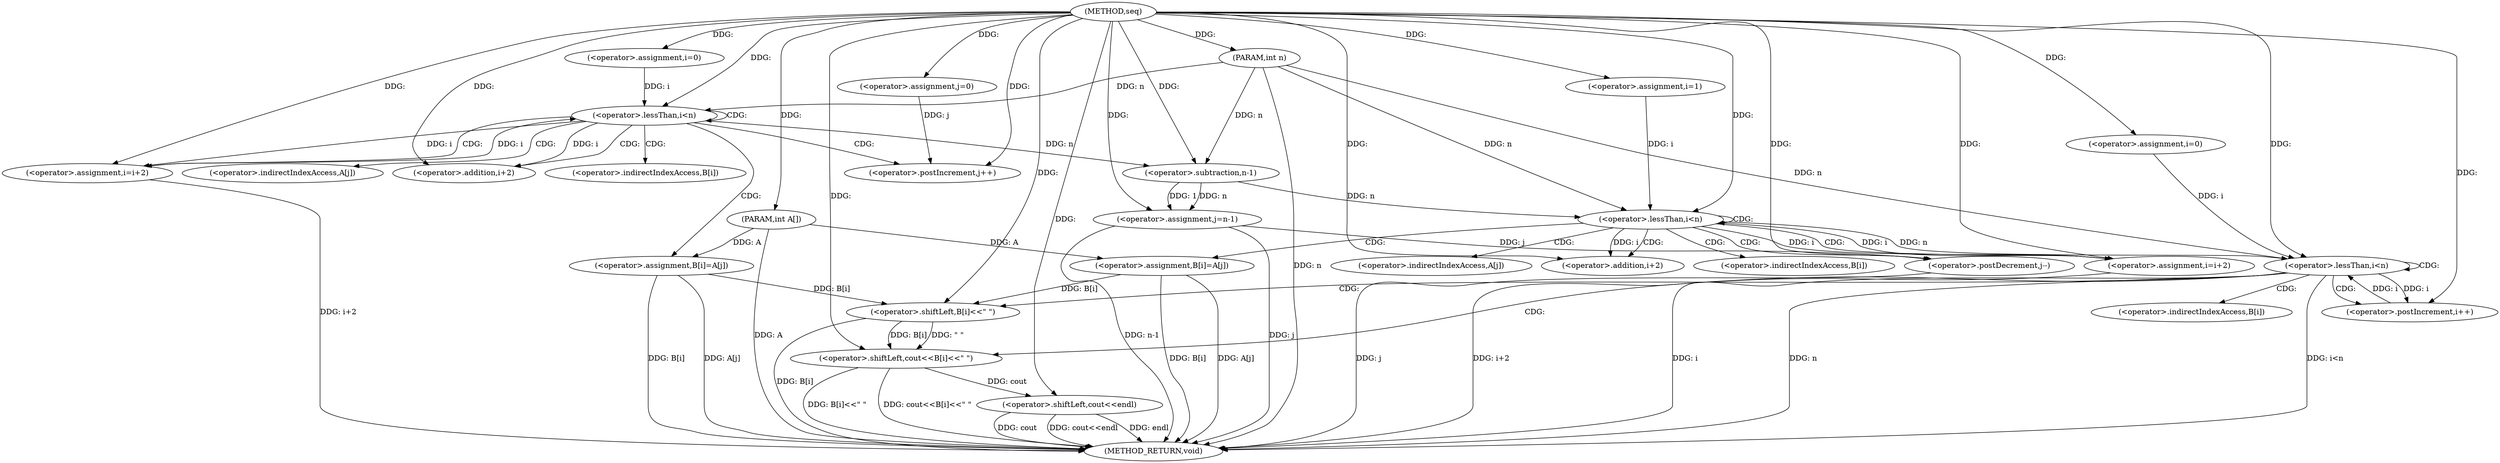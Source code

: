 digraph "seq" {  
"1000101" [label = "(METHOD,seq)" ]
"1000180" [label = "(METHOD_RETURN,void)" ]
"1000102" [label = "(PARAM,int A[])" ]
"1000103" [label = "(PARAM,int n)" ]
"1000107" [label = "(<operator>.assignment,j=0)" ]
"1000133" [label = "(<operator>.assignment,j=n-1)" ]
"1000177" [label = "(<operator>.shiftLeft,cout<<endl)" ]
"1000112" [label = "(<operator>.assignment,i=0)" ]
"1000115" [label = "(<operator>.lessThan,i<n)" ]
"1000118" [label = "(<operator>.assignment,i=i+2)" ]
"1000139" [label = "(<operator>.assignment,i=1)" ]
"1000142" [label = "(<operator>.lessThan,i<n)" ]
"1000145" [label = "(<operator>.assignment,i=i+2)" ]
"1000161" [label = "(<operator>.assignment,i=0)" ]
"1000164" [label = "(<operator>.lessThan,i<n)" ]
"1000167" [label = "(<operator>.postIncrement,i++)" ]
"1000124" [label = "(<operator>.assignment,B[i]=A[j])" ]
"1000131" [label = "(<operator>.postIncrement,j++)" ]
"1000135" [label = "(<operator>.subtraction,n-1)" ]
"1000151" [label = "(<operator>.assignment,B[i]=A[j])" ]
"1000158" [label = "(<operator>.postDecrement,j--)" ]
"1000170" [label = "(<operator>.shiftLeft,cout<<B[i]<<\" \")" ]
"1000120" [label = "(<operator>.addition,i+2)" ]
"1000147" [label = "(<operator>.addition,i+2)" ]
"1000172" [label = "(<operator>.shiftLeft,B[i]<<\" \")" ]
"1000125" [label = "(<operator>.indirectIndexAccess,B[i])" ]
"1000128" [label = "(<operator>.indirectIndexAccess,A[j])" ]
"1000152" [label = "(<operator>.indirectIndexAccess,B[i])" ]
"1000155" [label = "(<operator>.indirectIndexAccess,A[j])" ]
"1000173" [label = "(<operator>.indirectIndexAccess,B[i])" ]
  "1000102" -> "1000180"  [ label = "DDG: A"] 
  "1000103" -> "1000180"  [ label = "DDG: n"] 
  "1000133" -> "1000180"  [ label = "DDG: j"] 
  "1000133" -> "1000180"  [ label = "DDG: n-1"] 
  "1000164" -> "1000180"  [ label = "DDG: i"] 
  "1000164" -> "1000180"  [ label = "DDG: n"] 
  "1000164" -> "1000180"  [ label = "DDG: i<n"] 
  "1000177" -> "1000180"  [ label = "DDG: cout"] 
  "1000177" -> "1000180"  [ label = "DDG: cout<<endl"] 
  "1000172" -> "1000180"  [ label = "DDG: B[i]"] 
  "1000170" -> "1000180"  [ label = "DDG: B[i]<<\" \""] 
  "1000170" -> "1000180"  [ label = "DDG: cout<<B[i]<<\" \""] 
  "1000151" -> "1000180"  [ label = "DDG: B[i]"] 
  "1000151" -> "1000180"  [ label = "DDG: A[j]"] 
  "1000158" -> "1000180"  [ label = "DDG: j"] 
  "1000145" -> "1000180"  [ label = "DDG: i+2"] 
  "1000124" -> "1000180"  [ label = "DDG: B[i]"] 
  "1000124" -> "1000180"  [ label = "DDG: A[j]"] 
  "1000118" -> "1000180"  [ label = "DDG: i+2"] 
  "1000177" -> "1000180"  [ label = "DDG: endl"] 
  "1000101" -> "1000102"  [ label = "DDG: "] 
  "1000101" -> "1000103"  [ label = "DDG: "] 
  "1000101" -> "1000107"  [ label = "DDG: "] 
  "1000135" -> "1000133"  [ label = "DDG: 1"] 
  "1000135" -> "1000133"  [ label = "DDG: n"] 
  "1000101" -> "1000112"  [ label = "DDG: "] 
  "1000115" -> "1000118"  [ label = "DDG: i"] 
  "1000101" -> "1000118"  [ label = "DDG: "] 
  "1000101" -> "1000133"  [ label = "DDG: "] 
  "1000101" -> "1000139"  [ label = "DDG: "] 
  "1000142" -> "1000145"  [ label = "DDG: i"] 
  "1000101" -> "1000145"  [ label = "DDG: "] 
  "1000101" -> "1000161"  [ label = "DDG: "] 
  "1000170" -> "1000177"  [ label = "DDG: cout"] 
  "1000101" -> "1000177"  [ label = "DDG: "] 
  "1000112" -> "1000115"  [ label = "DDG: i"] 
  "1000118" -> "1000115"  [ label = "DDG: i"] 
  "1000101" -> "1000115"  [ label = "DDG: "] 
  "1000103" -> "1000115"  [ label = "DDG: n"] 
  "1000102" -> "1000124"  [ label = "DDG: A"] 
  "1000115" -> "1000135"  [ label = "DDG: n"] 
  "1000103" -> "1000135"  [ label = "DDG: n"] 
  "1000101" -> "1000135"  [ label = "DDG: "] 
  "1000139" -> "1000142"  [ label = "DDG: i"] 
  "1000145" -> "1000142"  [ label = "DDG: i"] 
  "1000101" -> "1000142"  [ label = "DDG: "] 
  "1000135" -> "1000142"  [ label = "DDG: n"] 
  "1000103" -> "1000142"  [ label = "DDG: n"] 
  "1000102" -> "1000151"  [ label = "DDG: A"] 
  "1000161" -> "1000164"  [ label = "DDG: i"] 
  "1000167" -> "1000164"  [ label = "DDG: i"] 
  "1000101" -> "1000164"  [ label = "DDG: "] 
  "1000142" -> "1000164"  [ label = "DDG: n"] 
  "1000103" -> "1000164"  [ label = "DDG: n"] 
  "1000164" -> "1000167"  [ label = "DDG: i"] 
  "1000101" -> "1000167"  [ label = "DDG: "] 
  "1000115" -> "1000120"  [ label = "DDG: i"] 
  "1000101" -> "1000120"  [ label = "DDG: "] 
  "1000107" -> "1000131"  [ label = "DDG: j"] 
  "1000101" -> "1000131"  [ label = "DDG: "] 
  "1000142" -> "1000147"  [ label = "DDG: i"] 
  "1000101" -> "1000147"  [ label = "DDG: "] 
  "1000133" -> "1000158"  [ label = "DDG: j"] 
  "1000101" -> "1000158"  [ label = "DDG: "] 
  "1000101" -> "1000170"  [ label = "DDG: "] 
  "1000172" -> "1000170"  [ label = "DDG: B[i]"] 
  "1000172" -> "1000170"  [ label = "DDG: \" \""] 
  "1000151" -> "1000172"  [ label = "DDG: B[i]"] 
  "1000124" -> "1000172"  [ label = "DDG: B[i]"] 
  "1000101" -> "1000172"  [ label = "DDG: "] 
  "1000115" -> "1000125"  [ label = "CDG: "] 
  "1000115" -> "1000131"  [ label = "CDG: "] 
  "1000115" -> "1000120"  [ label = "CDG: "] 
  "1000115" -> "1000128"  [ label = "CDG: "] 
  "1000115" -> "1000124"  [ label = "CDG: "] 
  "1000115" -> "1000115"  [ label = "CDG: "] 
  "1000115" -> "1000118"  [ label = "CDG: "] 
  "1000142" -> "1000158"  [ label = "CDG: "] 
  "1000142" -> "1000142"  [ label = "CDG: "] 
  "1000142" -> "1000155"  [ label = "CDG: "] 
  "1000142" -> "1000147"  [ label = "CDG: "] 
  "1000142" -> "1000151"  [ label = "CDG: "] 
  "1000142" -> "1000145"  [ label = "CDG: "] 
  "1000142" -> "1000152"  [ label = "CDG: "] 
  "1000164" -> "1000164"  [ label = "CDG: "] 
  "1000164" -> "1000167"  [ label = "CDG: "] 
  "1000164" -> "1000173"  [ label = "CDG: "] 
  "1000164" -> "1000170"  [ label = "CDG: "] 
  "1000164" -> "1000172"  [ label = "CDG: "] 
}
